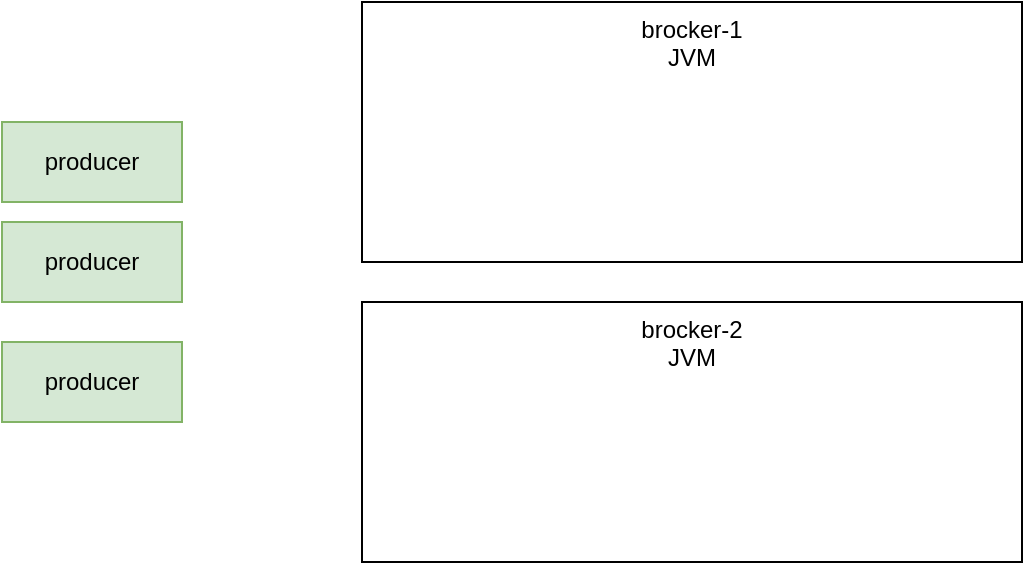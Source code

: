 <mxfile version="24.4.4" type="github">
  <diagram name="第 1 页" id="M_x8-9DKoYfC3ThnBNaP">
    <mxGraphModel dx="794" dy="420" grid="1" gridSize="10" guides="1" tooltips="1" connect="1" arrows="1" fold="1" page="1" pageScale="1" pageWidth="827" pageHeight="1169" math="0" shadow="0">
      <root>
        <mxCell id="0" />
        <mxCell id="1" parent="0" />
        <mxCell id="SnEAZ-Wm8pNj-YNNooDd-2" value="producer" style="rounded=0;whiteSpace=wrap;html=1;fillColor=#d5e8d4;strokeColor=#82b366;" vertex="1" parent="1">
          <mxGeometry x="90" y="120" width="90" height="40" as="geometry" />
        </mxCell>
        <mxCell id="SnEAZ-Wm8pNj-YNNooDd-3" value="producer" style="rounded=0;whiteSpace=wrap;html=1;fillColor=#d5e8d4;strokeColor=#82b366;" vertex="1" parent="1">
          <mxGeometry x="90" y="170" width="90" height="40" as="geometry" />
        </mxCell>
        <mxCell id="SnEAZ-Wm8pNj-YNNooDd-4" value="producer" style="rounded=0;whiteSpace=wrap;html=1;fillColor=#d5e8d4;strokeColor=#82b366;" vertex="1" parent="1">
          <mxGeometry x="90" y="230" width="90" height="40" as="geometry" />
        </mxCell>
        <mxCell id="SnEAZ-Wm8pNj-YNNooDd-12" value="brocker-1&lt;div&gt;JVM&lt;/div&gt;" style="rounded=0;whiteSpace=wrap;html=1;align=center;verticalAlign=top;horizontal=1;" vertex="1" parent="1">
          <mxGeometry x="270" y="60" width="330" height="130" as="geometry" />
        </mxCell>
        <mxCell id="SnEAZ-Wm8pNj-YNNooDd-13" value="brocker-2&lt;div&gt;JVM&lt;/div&gt;" style="rounded=0;whiteSpace=wrap;html=1;align=center;verticalAlign=top;horizontal=1;" vertex="1" parent="1">
          <mxGeometry x="270" y="210" width="330" height="130" as="geometry" />
        </mxCell>
      </root>
    </mxGraphModel>
  </diagram>
</mxfile>
